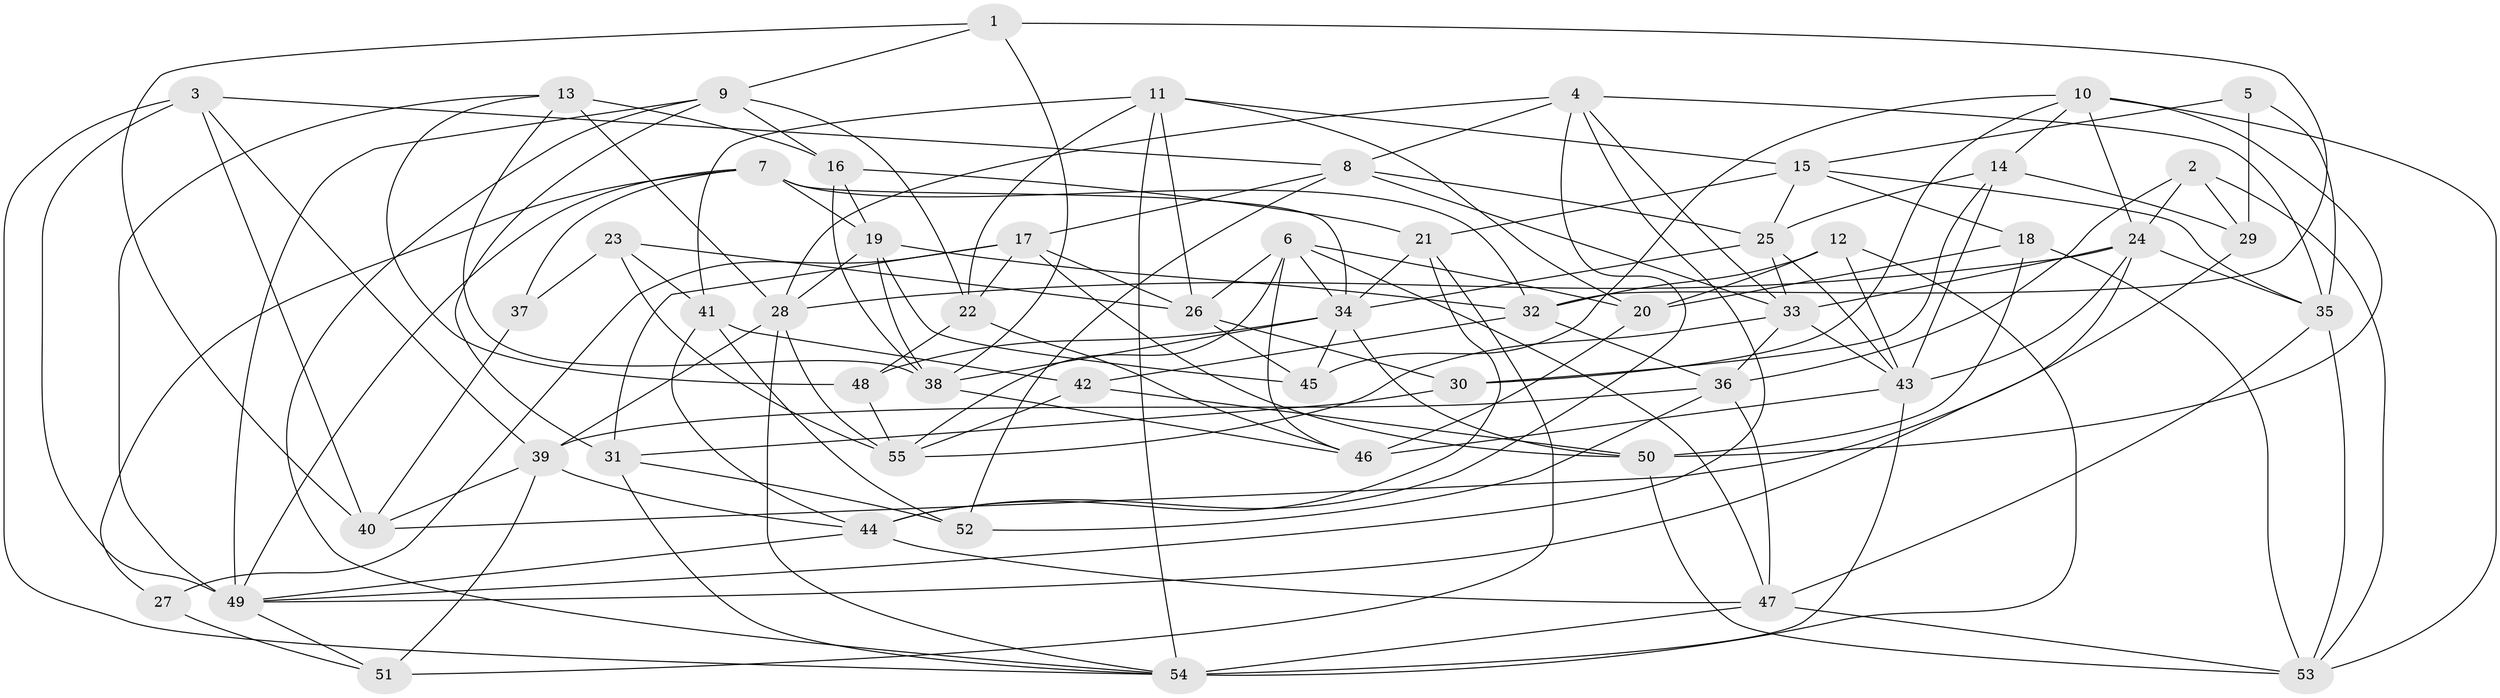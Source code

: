 // original degree distribution, {4: 1.0}
// Generated by graph-tools (version 1.1) at 2025/38/03/04/25 23:38:09]
// undirected, 55 vertices, 148 edges
graph export_dot {
  node [color=gray90,style=filled];
  1;
  2;
  3;
  4;
  5;
  6;
  7;
  8;
  9;
  10;
  11;
  12;
  13;
  14;
  15;
  16;
  17;
  18;
  19;
  20;
  21;
  22;
  23;
  24;
  25;
  26;
  27;
  28;
  29;
  30;
  31;
  32;
  33;
  34;
  35;
  36;
  37;
  38;
  39;
  40;
  41;
  42;
  43;
  44;
  45;
  46;
  47;
  48;
  49;
  50;
  51;
  52;
  53;
  54;
  55;
  1 -- 9 [weight=1.0];
  1 -- 32 [weight=1.0];
  1 -- 38 [weight=1.0];
  1 -- 40 [weight=1.0];
  2 -- 24 [weight=1.0];
  2 -- 29 [weight=1.0];
  2 -- 36 [weight=1.0];
  2 -- 53 [weight=1.0];
  3 -- 8 [weight=1.0];
  3 -- 39 [weight=1.0];
  3 -- 40 [weight=2.0];
  3 -- 49 [weight=1.0];
  3 -- 54 [weight=1.0];
  4 -- 8 [weight=1.0];
  4 -- 28 [weight=1.0];
  4 -- 33 [weight=1.0];
  4 -- 35 [weight=1.0];
  4 -- 44 [weight=1.0];
  4 -- 49 [weight=1.0];
  5 -- 15 [weight=1.0];
  5 -- 29 [weight=2.0];
  5 -- 35 [weight=1.0];
  6 -- 20 [weight=1.0];
  6 -- 26 [weight=1.0];
  6 -- 34 [weight=1.0];
  6 -- 46 [weight=1.0];
  6 -- 47 [weight=1.0];
  6 -- 55 [weight=1.0];
  7 -- 19 [weight=1.0];
  7 -- 27 [weight=1.0];
  7 -- 32 [weight=1.0];
  7 -- 34 [weight=1.0];
  7 -- 37 [weight=1.0];
  7 -- 49 [weight=1.0];
  8 -- 17 [weight=1.0];
  8 -- 25 [weight=1.0];
  8 -- 33 [weight=1.0];
  8 -- 52 [weight=1.0];
  9 -- 16 [weight=2.0];
  9 -- 22 [weight=1.0];
  9 -- 31 [weight=2.0];
  9 -- 49 [weight=1.0];
  9 -- 54 [weight=1.0];
  10 -- 14 [weight=1.0];
  10 -- 24 [weight=1.0];
  10 -- 30 [weight=1.0];
  10 -- 45 [weight=1.0];
  10 -- 50 [weight=1.0];
  10 -- 53 [weight=1.0];
  11 -- 15 [weight=1.0];
  11 -- 20 [weight=1.0];
  11 -- 22 [weight=1.0];
  11 -- 26 [weight=1.0];
  11 -- 41 [weight=1.0];
  11 -- 54 [weight=1.0];
  12 -- 20 [weight=1.0];
  12 -- 32 [weight=1.0];
  12 -- 43 [weight=1.0];
  12 -- 54 [weight=1.0];
  13 -- 16 [weight=1.0];
  13 -- 28 [weight=2.0];
  13 -- 38 [weight=1.0];
  13 -- 48 [weight=1.0];
  13 -- 49 [weight=1.0];
  14 -- 25 [weight=1.0];
  14 -- 29 [weight=2.0];
  14 -- 30 [weight=1.0];
  14 -- 43 [weight=1.0];
  15 -- 18 [weight=1.0];
  15 -- 21 [weight=1.0];
  15 -- 25 [weight=1.0];
  15 -- 35 [weight=1.0];
  16 -- 19 [weight=1.0];
  16 -- 21 [weight=1.0];
  16 -- 38 [weight=1.0];
  17 -- 22 [weight=1.0];
  17 -- 26 [weight=1.0];
  17 -- 27 [weight=1.0];
  17 -- 31 [weight=1.0];
  17 -- 50 [weight=1.0];
  18 -- 20 [weight=1.0];
  18 -- 50 [weight=1.0];
  18 -- 53 [weight=1.0];
  19 -- 28 [weight=1.0];
  19 -- 32 [weight=1.0];
  19 -- 38 [weight=1.0];
  19 -- 45 [weight=1.0];
  20 -- 46 [weight=2.0];
  21 -- 34 [weight=1.0];
  21 -- 44 [weight=1.0];
  21 -- 51 [weight=2.0];
  22 -- 46 [weight=2.0];
  22 -- 48 [weight=1.0];
  23 -- 26 [weight=1.0];
  23 -- 37 [weight=2.0];
  23 -- 41 [weight=2.0];
  23 -- 55 [weight=1.0];
  24 -- 28 [weight=1.0];
  24 -- 33 [weight=2.0];
  24 -- 35 [weight=1.0];
  24 -- 43 [weight=1.0];
  24 -- 49 [weight=1.0];
  25 -- 33 [weight=1.0];
  25 -- 34 [weight=1.0];
  25 -- 43 [weight=1.0];
  26 -- 30 [weight=1.0];
  26 -- 45 [weight=1.0];
  27 -- 51 [weight=2.0];
  28 -- 39 [weight=1.0];
  28 -- 54 [weight=1.0];
  28 -- 55 [weight=1.0];
  29 -- 40 [weight=1.0];
  30 -- 31 [weight=1.0];
  31 -- 52 [weight=1.0];
  31 -- 54 [weight=1.0];
  32 -- 36 [weight=1.0];
  32 -- 42 [weight=1.0];
  33 -- 36 [weight=1.0];
  33 -- 43 [weight=1.0];
  33 -- 55 [weight=1.0];
  34 -- 38 [weight=1.0];
  34 -- 45 [weight=1.0];
  34 -- 48 [weight=1.0];
  34 -- 50 [weight=1.0];
  35 -- 47 [weight=1.0];
  35 -- 53 [weight=1.0];
  36 -- 39 [weight=1.0];
  36 -- 47 [weight=1.0];
  36 -- 52 [weight=1.0];
  37 -- 40 [weight=1.0];
  38 -- 46 [weight=1.0];
  39 -- 40 [weight=1.0];
  39 -- 44 [weight=1.0];
  39 -- 51 [weight=1.0];
  41 -- 42 [weight=1.0];
  41 -- 44 [weight=1.0];
  41 -- 52 [weight=1.0];
  42 -- 50 [weight=1.0];
  42 -- 55 [weight=1.0];
  43 -- 46 [weight=2.0];
  43 -- 54 [weight=1.0];
  44 -- 47 [weight=1.0];
  44 -- 49 [weight=1.0];
  47 -- 53 [weight=1.0];
  47 -- 54 [weight=1.0];
  48 -- 55 [weight=1.0];
  49 -- 51 [weight=1.0];
  50 -- 53 [weight=1.0];
}
